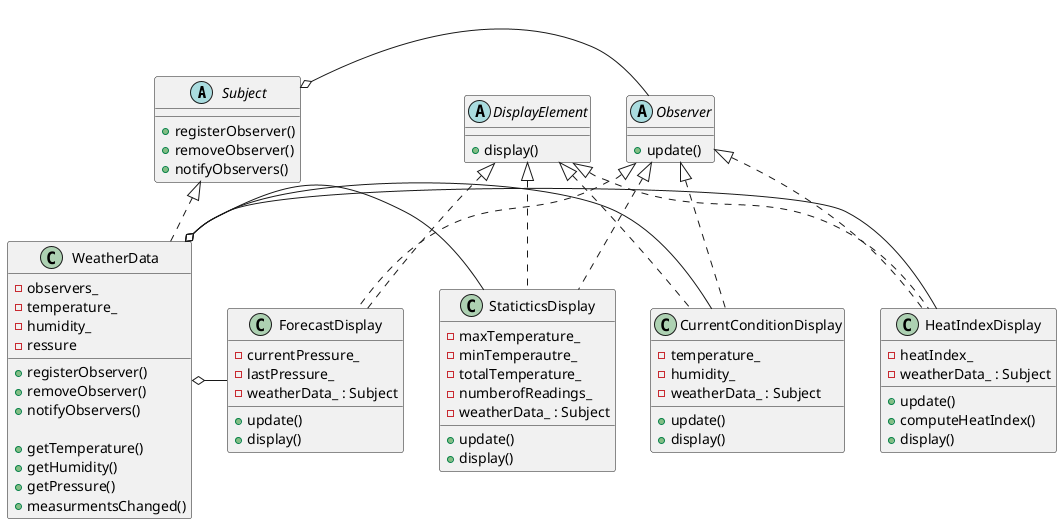 @startuml observer

abstract class Subject {
    +registerObserver()
    +removeObserver()
    +notifyObservers()
}

abstract class Observer{
    +update()
}

abstract class DisplayElement{
    +display()
}

class WeatherData{
    -observers_
    -temperature_
    -humidity_
    -ressure
    +registerObserver()
    +removeObserver()
    +notifyObservers()

    +getTemperature()
    +getHumidity()
    +getPressure()
    +measurmentsChanged()
}

class CurrentConditionDisplay{
    -temperature_
    -humidity_
    -weatherData_ : Subject
    +update()
    +display()
}

class StaticticsDisplay{
    -maxTemperature_
    -minTemperautre_
    -totalTemperature_
    -numberofReadings_
    -weatherData_ : Subject
    +update()
    +display()
}

class ForecastDisplay{
    -currentPressure_
    -lastPressure_
    -weatherData_ : Subject
    +update()
    +display()
}

class HeatIndexDisplay{
    -heatIndex_
    -weatherData_ : Subject
    +update()
    +computeHeatIndex()
    +display()
}

Subject o- Observer
Subject <|.. WeatherData

WeatherData o- CurrentConditionDisplay
WeatherData o- StaticticsDisplay
WeatherData o- ForecastDisplay
WeatherData o- HeatIndexDisplay

Observer <|.. CurrentConditionDisplay
Observer <|.. StaticticsDisplay
Observer <|.. ForecastDisplay
Observer <|.. HeatIndexDisplay

DisplayElement <|.. CurrentConditionDisplay
DisplayElement <|.. StaticticsDisplay
DisplayElement <|.. ForecastDisplay
DisplayElement <|.. HeatIndexDisplay



@enduml